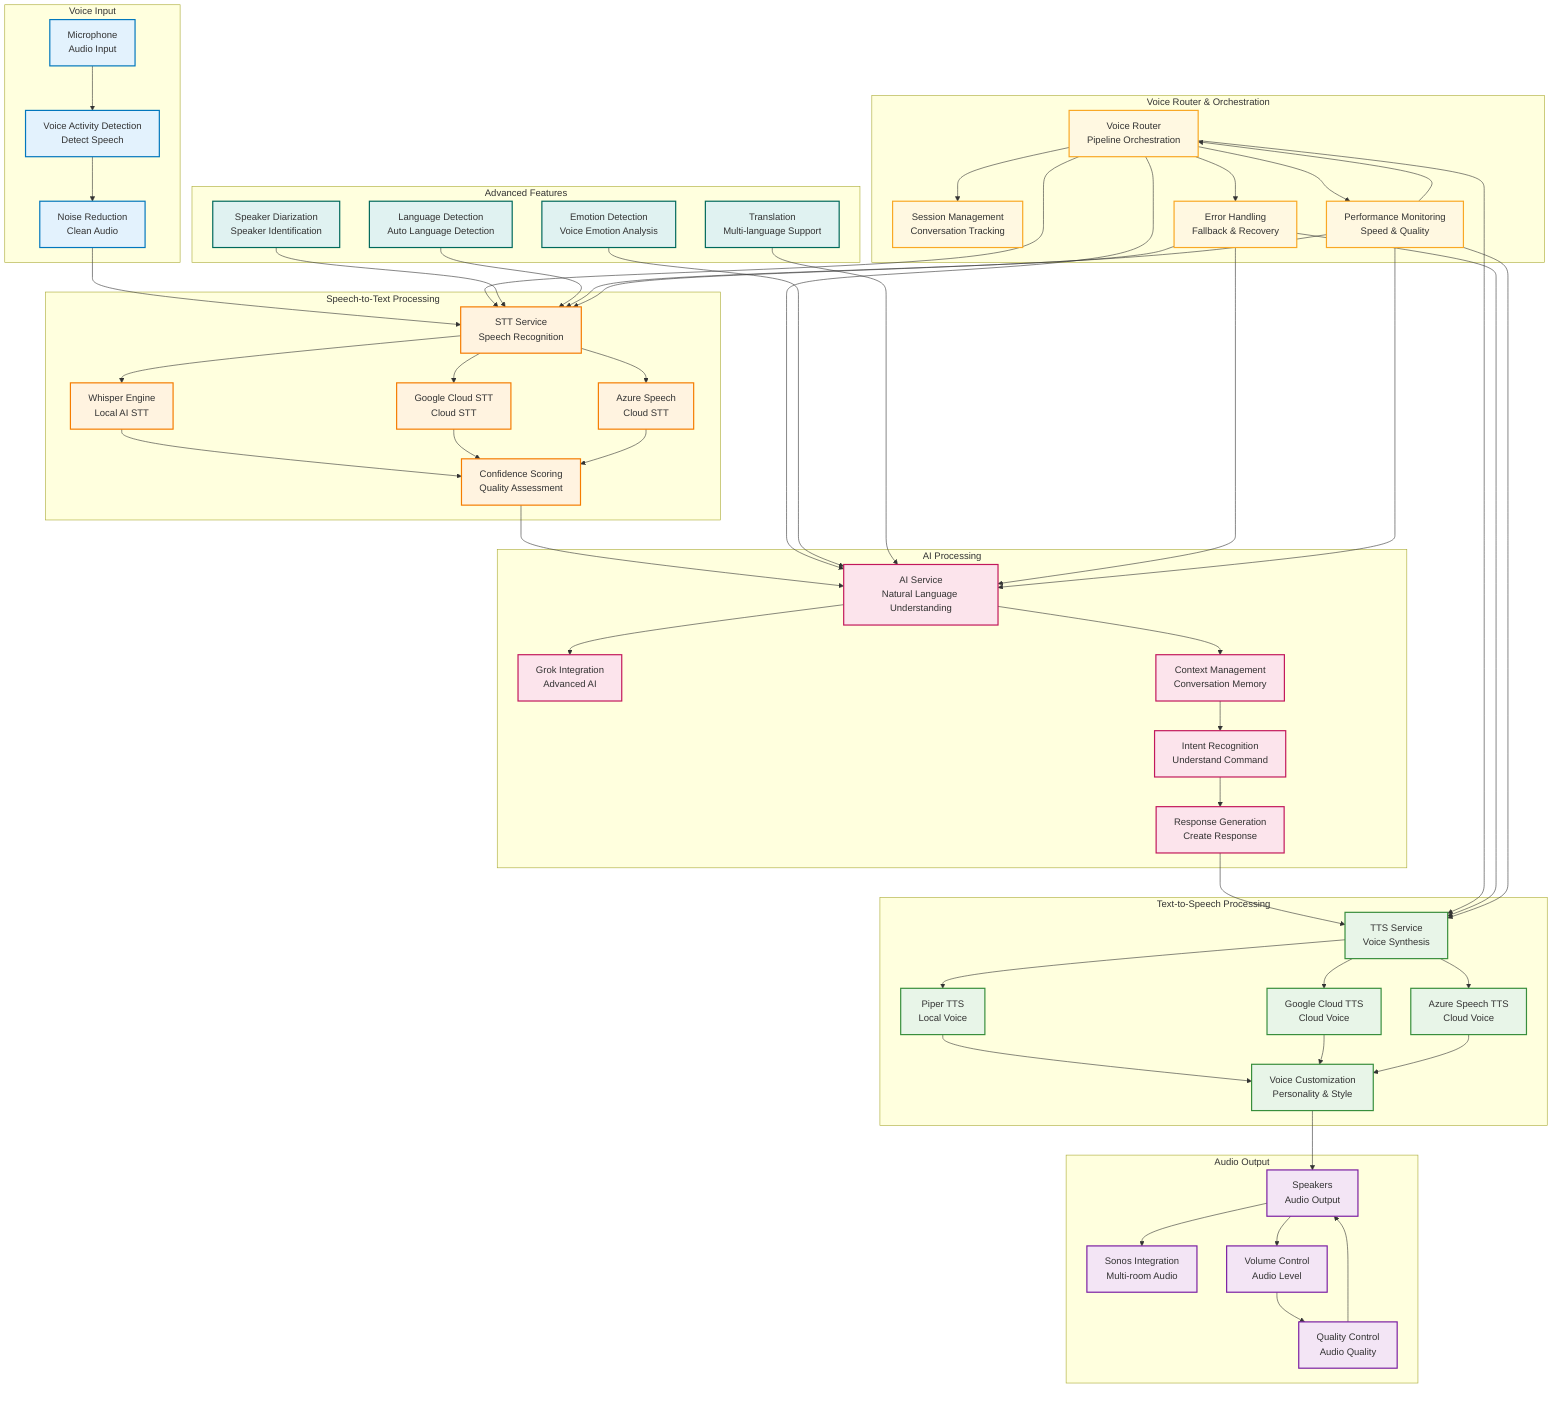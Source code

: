 graph TD
    subgraph "Voice Input"
        MIC[Microphone<br/>Audio Input]
        VAD[Voice Activity Detection<br/>Detect Speech]
        NR[Noise Reduction<br/>Clean Audio]
    end
    
    subgraph "Speech-to-Text Processing"
        STT[STT Service<br/>Speech Recognition]
        WHISPER[Whisper Engine<br/>Local AI STT]
        GOOGLE[Google Cloud STT<br/>Cloud STT]
        AZURE[Azure Speech<br/>Cloud STT]
        CONF[Confidence Scoring<br/>Quality Assessment]
    end
    
    subgraph "AI Processing"
        AI[AI Service<br/>Natural Language Understanding]
        GROK[Grok Integration<br/>Advanced AI]
        CONTEXT[Context Management<br/>Conversation Memory]
        INTENT[Intent Recognition<br/>Understand Command]
        RESPONSE[Response Generation<br/>Create Response]
    end
    
    subgraph "Text-to-Speech Processing"
        TTS[TTS Service<br/>Voice Synthesis]
        PIPER[Piper TTS<br/>Local Voice]
        GOOGLE_TTS[Google Cloud TTS<br/>Cloud Voice]
        AZURE_TTS[Azure Speech TTS<br/>Cloud Voice]
        VOICE[Voice Customization<br/>Personality & Style]
    end
    
    subgraph "Audio Output"
        SPEAKERS[Speakers<br/>Audio Output]
        SONOS[Sonos Integration<br/>Multi-room Audio]
        VOL[Volume Control<br/>Audio Level]
        QUAL[Quality Control<br/>Audio Quality]
    end
    
    subgraph "Voice Router & Orchestration"
        VR[Voice Router<br/>Pipeline Orchestration]
        SESSION[Session Management<br/>Conversation Tracking]
        ERROR[Error Handling<br/>Fallback & Recovery]
        PERF[Performance Monitoring<br/>Speed & Quality]
    end
    
    subgraph "Advanced Features"
        EMOTION[Emotion Detection<br/>Voice Emotion Analysis]
        DIARIZATION[Speaker Diarization<br/>Speaker Identification]
        LANGUAGE[Language Detection<br/>Auto Language Detection]
        TRANSLATE[Translation<br/>Multi-language Support]
    end
    
    %% Voice Input Flow
    MIC --> VAD
    VAD --> NR
    NR --> STT
    
    %% STT Processing Flow
    STT --> WHISPER
    STT --> GOOGLE
    STT --> AZURE
    WHISPER --> CONF
    GOOGLE --> CONF
    AZURE --> CONF
    CONF --> AI
    
    %% AI Processing Flow
    AI --> GROK
    AI --> CONTEXT
    CONTEXT --> INTENT
    INTENT --> RESPONSE
    RESPONSE --> TTS
    
    %% TTS Processing Flow
    TTS --> PIPER
    TTS --> GOOGLE_TTS
    TTS --> AZURE_TTS
    PIPER --> VOICE
    GOOGLE_TTS --> VOICE
    AZURE_TTS --> VOICE
    VOICE --> SPEAKERS
    
    %% Audio Output Flow
    SPEAKERS --> SONOS
    SPEAKERS --> VOL
    VOL --> QUAL
    QUAL --> SPEAKERS
    
    %% Voice Router Orchestration
    VR --> STT
    VR --> AI
    VR --> TTS
    VR --> SESSION
    VR --> ERROR
    VR --> PERF
    
    %% Advanced Features Integration
    EMOTION --> AI
    DIARIZATION --> STT
    LANGUAGE --> STT
    TRANSLATE --> AI
    
    %% Error Handling and Fallbacks
    ERROR --> STT
    ERROR --> AI
    ERROR --> TTS
    
    %% Performance Monitoring
    PERF --> STT
    PERF --> AI
    PERF --> TTS
    PERF --> VR
    
    %% Styling
    classDef voiceInput fill:#e3f2fd,stroke:#0277bd,stroke-width:2px
    classDef sttProcessing fill:#fff3e0,stroke:#f57c00,stroke-width:2px
    classDef aiProcessing fill:#fce4ec,stroke:#c2185b,stroke-width:2px
    classDef ttsProcessing fill:#e8f5e8,stroke:#388e3c,stroke-width:2px
    classDef audioOutput fill:#f3e5f5,stroke:#7b1fa2,stroke-width:2px
    classDef orchestration fill:#fff8e1,stroke:#f9a825,stroke-width:2px
    classDef advanced fill:#e0f2f1,stroke:#00695c,stroke-width:2px
    
    class MIC,VAD,NR voiceInput
    class STT,WHISPER,GOOGLE,AZURE,CONF sttProcessing
    class AI,GROK,CONTEXT,INTENT,RESPONSE aiProcessing
    class TTS,PIPER,GOOGLE_TTS,AZURE_TTS,VOICE ttsProcessing
    class SPEAKERS,SONOS,VOL,QUAL audioOutput
    class VR,SESSION,ERROR,PERF orchestration
    class EMOTION,DIARIZATION,LANGUAGE,TRANSLATE advanced
